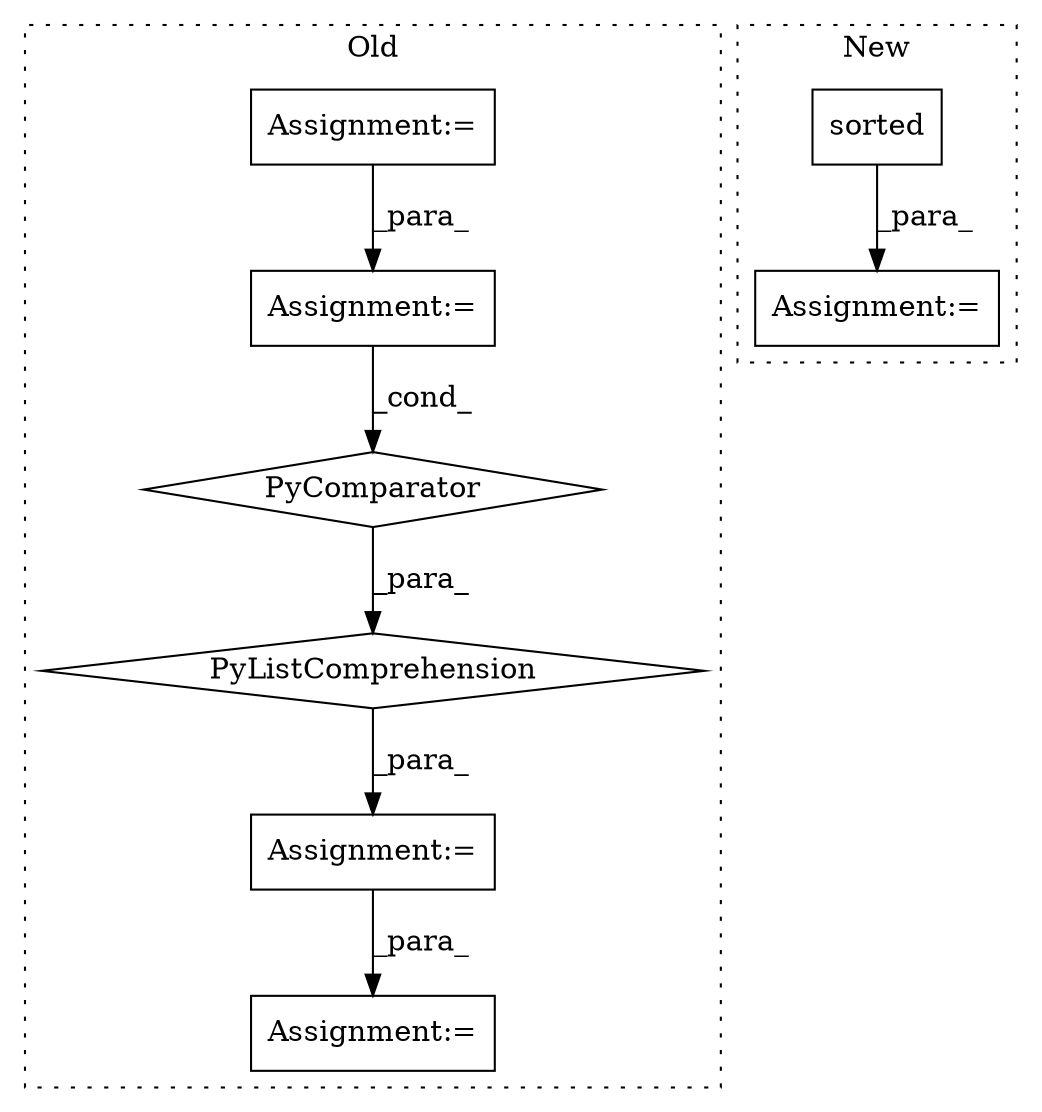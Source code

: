 digraph G {
subgraph cluster0 {
1 [label="PyListComprehension" a="109" s="4887" l="110" shape="diamond"];
3 [label="PyComparator" a="113" s="4965" l="24" shape="diamond"];
4 [label="Assignment:=" a="7" s="4707" l="1" shape="box"];
5 [label="Assignment:=" a="7" s="5360" l="1" shape="box"];
7 [label="Assignment:=" a="7" s="4965" l="24" shape="box"];
8 [label="Assignment:=" a="7" s="4875" l="12" shape="box"];
label = "Old";
style="dotted";
}
subgraph cluster1 {
2 [label="sorted" a="32" s="4122,4134" l="7,1" shape="box"];
6 [label="Assignment:=" a="7" s="4155" l="1" shape="box"];
label = "New";
style="dotted";
}
1 -> 8 [label="_para_"];
2 -> 6 [label="_para_"];
3 -> 1 [label="_para_"];
4 -> 7 [label="_para_"];
7 -> 3 [label="_cond_"];
8 -> 5 [label="_para_"];
}